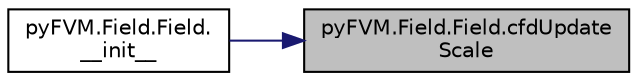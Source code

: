 digraph "pyFVM.Field.Field.cfdUpdateScale"
{
 // LATEX_PDF_SIZE
  edge [fontname="Helvetica",fontsize="10",labelfontname="Helvetica",labelfontsize="10"];
  node [fontname="Helvetica",fontsize="10",shape=record];
  rankdir="RL";
  Node10 [label="pyFVM.Field.Field.cfdUpdate\lScale",height=0.2,width=0.4,color="black", fillcolor="grey75", style="filled", fontcolor="black",tooltip=" "];
  Node10 -> Node11 [dir="back",color="midnightblue",fontsize="10",style="solid"];
  Node11 [label="pyFVM.Field.Field.\l__init__",height=0.2,width=0.4,color="black", fillcolor="white", style="filled",URL="$classpy_f_v_m_1_1_field_1_1_field.html#a16d21209c4df20b4e5350d8dcca9a654",tooltip=" "];
}
